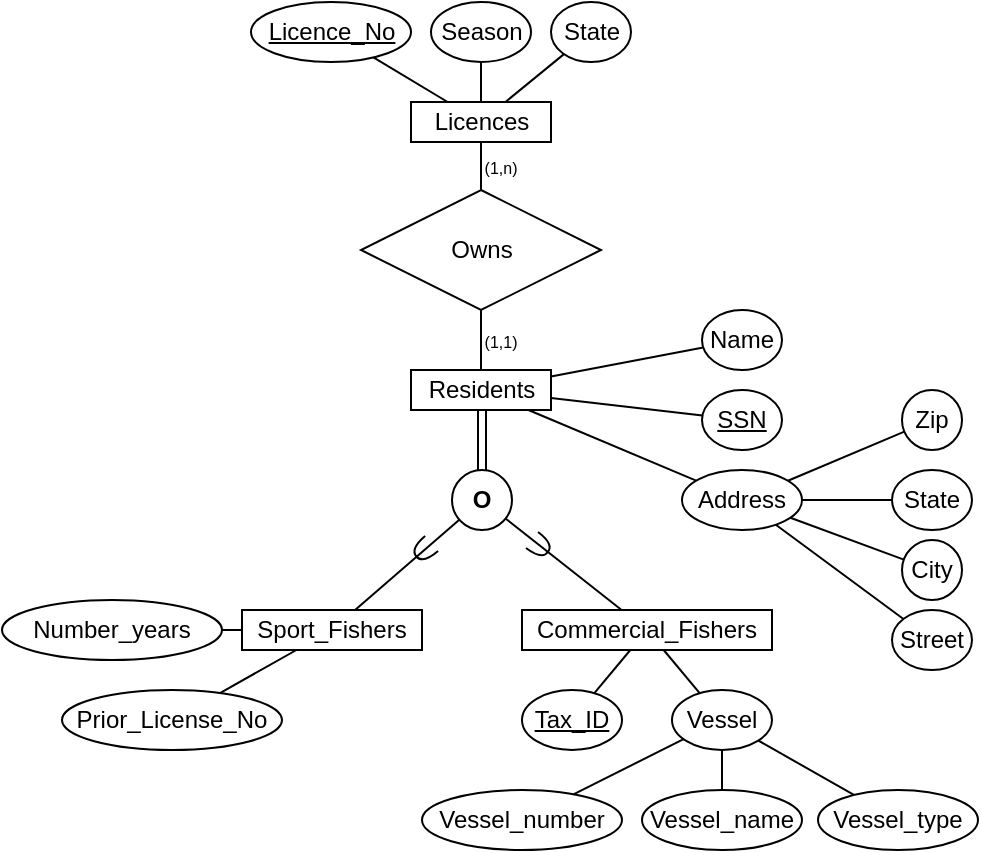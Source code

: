 <mxfile version="24.7.16">
  <diagram name="페이지-1" id="U6WN6JapVexlkyOcd0_J">
    <mxGraphModel dx="776" dy="491" grid="1" gridSize="10" guides="1" tooltips="1" connect="1" arrows="1" fold="1" page="1" pageScale="1" pageWidth="827" pageHeight="1169" math="0" shadow="0">
      <root>
        <mxCell id="0" />
        <mxCell id="1" parent="0" />
        <mxCell id="yEmn6hOdeGd0vT14s_O_-1" value="Residents" style="rounded=0;whiteSpace=wrap;html=1;" vertex="1" parent="1">
          <mxGeometry x="344.5" y="280" width="70" height="20" as="geometry" />
        </mxCell>
        <mxCell id="yEmn6hOdeGd0vT14s_O_-2" value="&lt;u&gt;SSN&lt;/u&gt;" style="ellipse;whiteSpace=wrap;html=1;" vertex="1" parent="1">
          <mxGeometry x="490" y="290" width="40" height="30" as="geometry" />
        </mxCell>
        <mxCell id="yEmn6hOdeGd0vT14s_O_-3" value="Name" style="ellipse;whiteSpace=wrap;html=1;" vertex="1" parent="1">
          <mxGeometry x="490" y="250" width="40" height="30" as="geometry" />
        </mxCell>
        <mxCell id="yEmn6hOdeGd0vT14s_O_-4" value="Address" style="ellipse;whiteSpace=wrap;html=1;" vertex="1" parent="1">
          <mxGeometry x="480" y="330" width="60" height="30" as="geometry" />
        </mxCell>
        <mxCell id="yEmn6hOdeGd0vT14s_O_-5" value="Street" style="ellipse;whiteSpace=wrap;html=1;" vertex="1" parent="1">
          <mxGeometry x="585" y="400" width="40" height="30" as="geometry" />
        </mxCell>
        <mxCell id="yEmn6hOdeGd0vT14s_O_-6" value="City" style="ellipse;whiteSpace=wrap;html=1;" vertex="1" parent="1">
          <mxGeometry x="590" y="365" width="30" height="30" as="geometry" />
        </mxCell>
        <mxCell id="yEmn6hOdeGd0vT14s_O_-7" value="State" style="ellipse;whiteSpace=wrap;html=1;" vertex="1" parent="1">
          <mxGeometry x="585" y="330" width="40" height="30" as="geometry" />
        </mxCell>
        <mxCell id="yEmn6hOdeGd0vT14s_O_-8" value="Zip" style="ellipse;whiteSpace=wrap;html=1;" vertex="1" parent="1">
          <mxGeometry x="590" y="290" width="30" height="30" as="geometry" />
        </mxCell>
        <mxCell id="yEmn6hOdeGd0vT14s_O_-9" value="" style="endArrow=none;html=1;rounded=0;fontStyle=1" edge="1" parent="1" source="yEmn6hOdeGd0vT14s_O_-1" target="yEmn6hOdeGd0vT14s_O_-4">
          <mxGeometry width="50" height="50" relative="1" as="geometry">
            <mxPoint x="400" y="200" as="sourcePoint" />
            <mxPoint x="450" y="150" as="targetPoint" />
          </mxGeometry>
        </mxCell>
        <mxCell id="yEmn6hOdeGd0vT14s_O_-10" value="" style="endArrow=none;html=1;rounded=0;" edge="1" parent="1" source="yEmn6hOdeGd0vT14s_O_-1" target="yEmn6hOdeGd0vT14s_O_-3">
          <mxGeometry width="50" height="50" relative="1" as="geometry">
            <mxPoint x="427" y="190" as="sourcePoint" />
            <mxPoint x="454" y="168" as="targetPoint" />
          </mxGeometry>
        </mxCell>
        <mxCell id="yEmn6hOdeGd0vT14s_O_-11" value="" style="endArrow=none;html=1;rounded=0;" edge="1" parent="1" source="yEmn6hOdeGd0vT14s_O_-1" target="yEmn6hOdeGd0vT14s_O_-2">
          <mxGeometry width="50" height="50" relative="1" as="geometry">
            <mxPoint x="414" y="190" as="sourcePoint" />
            <mxPoint x="412" y="170" as="targetPoint" />
          </mxGeometry>
        </mxCell>
        <mxCell id="yEmn6hOdeGd0vT14s_O_-12" value="" style="endArrow=none;html=1;rounded=0;" edge="1" parent="1" source="yEmn6hOdeGd0vT14s_O_-4" target="yEmn6hOdeGd0vT14s_O_-5">
          <mxGeometry width="50" height="50" relative="1" as="geometry">
            <mxPoint x="553" y="380" as="sourcePoint" />
            <mxPoint x="524" y="356" as="targetPoint" />
          </mxGeometry>
        </mxCell>
        <mxCell id="yEmn6hOdeGd0vT14s_O_-13" value="" style="endArrow=none;html=1;rounded=0;" edge="1" parent="1" source="yEmn6hOdeGd0vT14s_O_-4" target="yEmn6hOdeGd0vT14s_O_-6">
          <mxGeometry width="50" height="50" relative="1" as="geometry">
            <mxPoint x="599" y="334" as="sourcePoint" />
            <mxPoint x="537" y="303" as="targetPoint" />
          </mxGeometry>
        </mxCell>
        <mxCell id="yEmn6hOdeGd0vT14s_O_-14" value="" style="endArrow=none;html=1;rounded=0;" edge="1" parent="1" source="yEmn6hOdeGd0vT14s_O_-4" target="yEmn6hOdeGd0vT14s_O_-7">
          <mxGeometry width="50" height="50" relative="1" as="geometry">
            <mxPoint x="605" y="332" as="sourcePoint" />
            <mxPoint x="576" y="305" as="targetPoint" />
          </mxGeometry>
        </mxCell>
        <mxCell id="yEmn6hOdeGd0vT14s_O_-15" value="" style="endArrow=none;html=1;rounded=0;" edge="1" parent="1" source="yEmn6hOdeGd0vT14s_O_-4" target="yEmn6hOdeGd0vT14s_O_-8">
          <mxGeometry width="50" height="50" relative="1" as="geometry">
            <mxPoint x="617" y="330" as="sourcePoint" />
            <mxPoint x="613" y="310" as="targetPoint" />
          </mxGeometry>
        </mxCell>
        <mxCell id="yEmn6hOdeGd0vT14s_O_-24" value="Licences" style="rounded=0;whiteSpace=wrap;html=1;" vertex="1" parent="1">
          <mxGeometry x="344.5" y="146" width="70" height="20" as="geometry" />
        </mxCell>
        <mxCell id="yEmn6hOdeGd0vT14s_O_-25" value="&lt;u&gt;Licence_No&lt;/u&gt;" style="ellipse;whiteSpace=wrap;html=1;" vertex="1" parent="1">
          <mxGeometry x="264.5" y="96" width="80" height="30" as="geometry" />
        </mxCell>
        <mxCell id="yEmn6hOdeGd0vT14s_O_-26" value="Season" style="ellipse;whiteSpace=wrap;html=1;" vertex="1" parent="1">
          <mxGeometry x="354.5" y="96" width="50" height="30" as="geometry" />
        </mxCell>
        <mxCell id="yEmn6hOdeGd0vT14s_O_-27" value="State" style="ellipse;whiteSpace=wrap;html=1;" vertex="1" parent="1">
          <mxGeometry x="414.5" y="96" width="40" height="30" as="geometry" />
        </mxCell>
        <mxCell id="yEmn6hOdeGd0vT14s_O_-28" value="" style="endArrow=none;html=1;rounded=0;fontStyle=1" edge="1" parent="1" source="yEmn6hOdeGd0vT14s_O_-24" target="yEmn6hOdeGd0vT14s_O_-27">
          <mxGeometry width="50" height="50" relative="1" as="geometry">
            <mxPoint x="374.5" y="166" as="sourcePoint" />
            <mxPoint x="424.5" y="116" as="targetPoint" />
          </mxGeometry>
        </mxCell>
        <mxCell id="yEmn6hOdeGd0vT14s_O_-29" value="" style="endArrow=none;html=1;rounded=0;" edge="1" parent="1" source="yEmn6hOdeGd0vT14s_O_-24" target="yEmn6hOdeGd0vT14s_O_-26">
          <mxGeometry width="50" height="50" relative="1" as="geometry">
            <mxPoint x="401.5" y="156" as="sourcePoint" />
            <mxPoint x="428.5" y="134" as="targetPoint" />
          </mxGeometry>
        </mxCell>
        <mxCell id="yEmn6hOdeGd0vT14s_O_-30" value="" style="endArrow=none;html=1;rounded=0;" edge="1" parent="1" source="yEmn6hOdeGd0vT14s_O_-24" target="yEmn6hOdeGd0vT14s_O_-25">
          <mxGeometry width="50" height="50" relative="1" as="geometry">
            <mxPoint x="388.5" y="156" as="sourcePoint" />
            <mxPoint x="386.5" y="136" as="targetPoint" />
          </mxGeometry>
        </mxCell>
        <mxCell id="yEmn6hOdeGd0vT14s_O_-32" value="Sport_Fishers" style="rounded=0;whiteSpace=wrap;html=1;" vertex="1" parent="1">
          <mxGeometry x="260" y="400" width="90" height="20" as="geometry" />
        </mxCell>
        <mxCell id="yEmn6hOdeGd0vT14s_O_-34" value="Number_years" style="ellipse;whiteSpace=wrap;html=1;" vertex="1" parent="1">
          <mxGeometry x="140" y="395" width="110" height="30" as="geometry" />
        </mxCell>
        <mxCell id="yEmn6hOdeGd0vT14s_O_-35" value="Prior_License_No" style="ellipse;whiteSpace=wrap;html=1;" vertex="1" parent="1">
          <mxGeometry x="170" y="440" width="110" height="30" as="geometry" />
        </mxCell>
        <mxCell id="yEmn6hOdeGd0vT14s_O_-36" value="" style="endArrow=none;html=1;rounded=0;fontStyle=1" edge="1" parent="1" source="yEmn6hOdeGd0vT14s_O_-32" target="yEmn6hOdeGd0vT14s_O_-35">
          <mxGeometry width="50" height="50" relative="1" as="geometry">
            <mxPoint x="400" y="340" as="sourcePoint" />
            <mxPoint x="450" y="290" as="targetPoint" />
          </mxGeometry>
        </mxCell>
        <mxCell id="yEmn6hOdeGd0vT14s_O_-37" value="" style="endArrow=none;html=1;rounded=0;" edge="1" parent="1" source="yEmn6hOdeGd0vT14s_O_-32" target="yEmn6hOdeGd0vT14s_O_-34">
          <mxGeometry width="50" height="50" relative="1" as="geometry">
            <mxPoint x="427" y="330" as="sourcePoint" />
            <mxPoint x="454" y="308" as="targetPoint" />
          </mxGeometry>
        </mxCell>
        <mxCell id="yEmn6hOdeGd0vT14s_O_-40" value="Commercial_Fishers" style="rounded=0;whiteSpace=wrap;html=1;" vertex="1" parent="1">
          <mxGeometry x="400" y="400" width="125" height="20" as="geometry" />
        </mxCell>
        <mxCell id="yEmn6hOdeGd0vT14s_O_-42" value="Vessel_number" style="ellipse;whiteSpace=wrap;html=1;" vertex="1" parent="1">
          <mxGeometry x="350" y="490" width="100" height="30" as="geometry" />
        </mxCell>
        <mxCell id="yEmn6hOdeGd0vT14s_O_-43" value="Vessel_type" style="ellipse;whiteSpace=wrap;html=1;" vertex="1" parent="1">
          <mxGeometry x="548" y="490" width="80" height="30" as="geometry" />
        </mxCell>
        <mxCell id="yEmn6hOdeGd0vT14s_O_-46" value="" style="endArrow=none;html=1;rounded=0;" edge="1" parent="1" source="yEmn6hOdeGd0vT14s_O_-40" target="yEmn6hOdeGd0vT14s_O_-58">
          <mxGeometry width="50" height="50" relative="1" as="geometry">
            <mxPoint x="434" y="410" as="sourcePoint" />
            <mxPoint x="360" y="460" as="targetPoint" />
          </mxGeometry>
        </mxCell>
        <mxCell id="yEmn6hOdeGd0vT14s_O_-47" value="Vessel_name" style="ellipse;whiteSpace=wrap;html=1;" vertex="1" parent="1">
          <mxGeometry x="460" y="490" width="80" height="30" as="geometry" />
        </mxCell>
        <mxCell id="yEmn6hOdeGd0vT14s_O_-49" value="&lt;b&gt;O&lt;/b&gt;" style="ellipse;whiteSpace=wrap;html=1;aspect=fixed;" vertex="1" parent="1">
          <mxGeometry x="365" y="330" width="30" height="30" as="geometry" />
        </mxCell>
        <mxCell id="yEmn6hOdeGd0vT14s_O_-51" value="" style="verticalLabelPosition=bottom;align=center;dashed=0;html=1;verticalAlign=top;shape=mxgraph.pid.piping.double_flange;pointerEvents=1;" vertex="1" parent="1">
          <mxGeometry x="377.5" y="300" width="5" height="30" as="geometry" />
        </mxCell>
        <mxCell id="yEmn6hOdeGd0vT14s_O_-55" value="" style="endArrow=none;html=1;rounded=0;" edge="1" parent="1" source="yEmn6hOdeGd0vT14s_O_-40" target="yEmn6hOdeGd0vT14s_O_-49">
          <mxGeometry width="50" height="50" relative="1" as="geometry">
            <mxPoint x="327" y="410" as="sourcePoint" />
            <mxPoint x="379" y="365" as="targetPoint" />
          </mxGeometry>
        </mxCell>
        <mxCell id="yEmn6hOdeGd0vT14s_O_-58" value="&lt;u&gt;Tax_ID&lt;/u&gt;" style="ellipse;whiteSpace=wrap;html=1;" vertex="1" parent="1">
          <mxGeometry x="400" y="440" width="50" height="30" as="geometry" />
        </mxCell>
        <mxCell id="yEmn6hOdeGd0vT14s_O_-62" value="" style="ellipse;whiteSpace=wrap;html=1;align=center;aspect=fixed;fillColor=none;strokeColor=none;resizable=0;perimeter=centerPerimeter;rotatable=0;allowArrows=0;points=[];outlineConnect=1;" vertex="1" parent="1">
          <mxGeometry x="350" y="311" width="10" height="10" as="geometry" />
        </mxCell>
        <mxCell id="yEmn6hOdeGd0vT14s_O_-63" value="" style="shape=requiredInterface;html=1;verticalLabelPosition=bottom;sketch=0;rotation=49.5;direction=south;" vertex="1" parent="1">
          <mxGeometry x="346" y="365" width="10" height="10" as="geometry" />
        </mxCell>
        <mxCell id="yEmn6hOdeGd0vT14s_O_-54" value="" style="endArrow=none;html=1;rounded=0;" edge="1" parent="1" source="yEmn6hOdeGd0vT14s_O_-32" target="yEmn6hOdeGd0vT14s_O_-49">
          <mxGeometry width="50" height="50" relative="1" as="geometry">
            <mxPoint x="290" y="395" as="sourcePoint" />
            <mxPoint x="340" y="345" as="targetPoint" />
          </mxGeometry>
        </mxCell>
        <mxCell id="yEmn6hOdeGd0vT14s_O_-65" value="" style="shape=requiredInterface;html=1;verticalLabelPosition=bottom;sketch=0;rotation=307;direction=south;" vertex="1" parent="1">
          <mxGeometry x="404" y="363" width="10" height="10" as="geometry" />
        </mxCell>
        <mxCell id="yEmn6hOdeGd0vT14s_O_-86" style="edgeStyle=orthogonalEdgeStyle;rounded=0;orthogonalLoop=1;jettySize=auto;html=1;exitX=0.5;exitY=0;exitDx=0;exitDy=0;" edge="1" parent="1" source="yEmn6hOdeGd0vT14s_O_-84">
          <mxGeometry relative="1" as="geometry">
            <mxPoint x="379.714" y="189.857" as="targetPoint" />
          </mxGeometry>
        </mxCell>
        <mxCell id="yEmn6hOdeGd0vT14s_O_-84" value="Owns" style="shape=rhombus;perimeter=rhombusPerimeter;whiteSpace=wrap;html=1;align=center;" vertex="1" parent="1">
          <mxGeometry x="319.5" y="190" width="120" height="60" as="geometry" />
        </mxCell>
        <mxCell id="yEmn6hOdeGd0vT14s_O_-85" value="" style="endArrow=none;html=1;rounded=0;entryX=0.5;entryY=0;entryDx=0;entryDy=0;" edge="1" parent="1" source="yEmn6hOdeGd0vT14s_O_-24" target="yEmn6hOdeGd0vT14s_O_-84">
          <mxGeometry width="50" height="50" relative="1" as="geometry">
            <mxPoint x="390" y="156" as="sourcePoint" />
            <mxPoint x="390" y="136" as="targetPoint" />
          </mxGeometry>
        </mxCell>
        <mxCell id="yEmn6hOdeGd0vT14s_O_-87" value="" style="endArrow=none;html=1;rounded=0;exitX=0.5;exitY=1;exitDx=0;exitDy=0;" edge="1" parent="1" source="yEmn6hOdeGd0vT14s_O_-84" target="yEmn6hOdeGd0vT14s_O_-1">
          <mxGeometry width="50" height="50" relative="1" as="geometry">
            <mxPoint x="390" y="176" as="sourcePoint" />
            <mxPoint x="390" y="200" as="targetPoint" />
          </mxGeometry>
        </mxCell>
        <mxCell id="yEmn6hOdeGd0vT14s_O_-88" value="&lt;font style=&quot;font-size: 8px;&quot;&gt;(1,n)&lt;/font&gt;" style="text;html=1;align=center;verticalAlign=middle;resizable=0;points=[];autosize=1;strokeColor=none;fillColor=none;" vertex="1" parent="1">
          <mxGeometry x="369" y="163" width="40" height="30" as="geometry" />
        </mxCell>
        <mxCell id="yEmn6hOdeGd0vT14s_O_-89" value="&lt;font style=&quot;font-size: 8px;&quot;&gt;(1,1)&lt;/font&gt;" style="text;html=1;align=center;verticalAlign=middle;resizable=0;points=[];autosize=1;strokeColor=none;fillColor=none;" vertex="1" parent="1">
          <mxGeometry x="369" y="250" width="40" height="30" as="geometry" />
        </mxCell>
        <mxCell id="yEmn6hOdeGd0vT14s_O_-90" value="Vessel" style="ellipse;whiteSpace=wrap;html=1;" vertex="1" parent="1">
          <mxGeometry x="475" y="440" width="50" height="30" as="geometry" />
        </mxCell>
        <mxCell id="yEmn6hOdeGd0vT14s_O_-91" value="" style="endArrow=none;html=1;rounded=0;" edge="1" parent="1" source="yEmn6hOdeGd0vT14s_O_-40" target="yEmn6hOdeGd0vT14s_O_-90">
          <mxGeometry width="50" height="50" relative="1" as="geometry">
            <mxPoint x="464" y="430" as="sourcePoint" />
            <mxPoint x="446" y="452" as="targetPoint" />
          </mxGeometry>
        </mxCell>
        <mxCell id="yEmn6hOdeGd0vT14s_O_-92" value="" style="endArrow=none;html=1;rounded=0;" edge="1" parent="1" source="yEmn6hOdeGd0vT14s_O_-90" target="yEmn6hOdeGd0vT14s_O_-42">
          <mxGeometry width="50" height="50" relative="1" as="geometry">
            <mxPoint x="481" y="430" as="sourcePoint" />
            <mxPoint x="499" y="452" as="targetPoint" />
          </mxGeometry>
        </mxCell>
        <mxCell id="yEmn6hOdeGd0vT14s_O_-93" value="" style="endArrow=none;html=1;rounded=0;" edge="1" parent="1" source="yEmn6hOdeGd0vT14s_O_-90" target="yEmn6hOdeGd0vT14s_O_-47">
          <mxGeometry width="50" height="50" relative="1" as="geometry">
            <mxPoint x="490" y="474" as="sourcePoint" />
            <mxPoint x="425" y="504" as="targetPoint" />
          </mxGeometry>
        </mxCell>
        <mxCell id="yEmn6hOdeGd0vT14s_O_-94" value="" style="endArrow=none;html=1;rounded=0;" edge="1" parent="1" source="yEmn6hOdeGd0vT14s_O_-90" target="yEmn6hOdeGd0vT14s_O_-43">
          <mxGeometry width="50" height="50" relative="1" as="geometry">
            <mxPoint x="491" y="475" as="sourcePoint" />
            <mxPoint x="436" y="502" as="targetPoint" />
          </mxGeometry>
        </mxCell>
      </root>
    </mxGraphModel>
  </diagram>
</mxfile>
